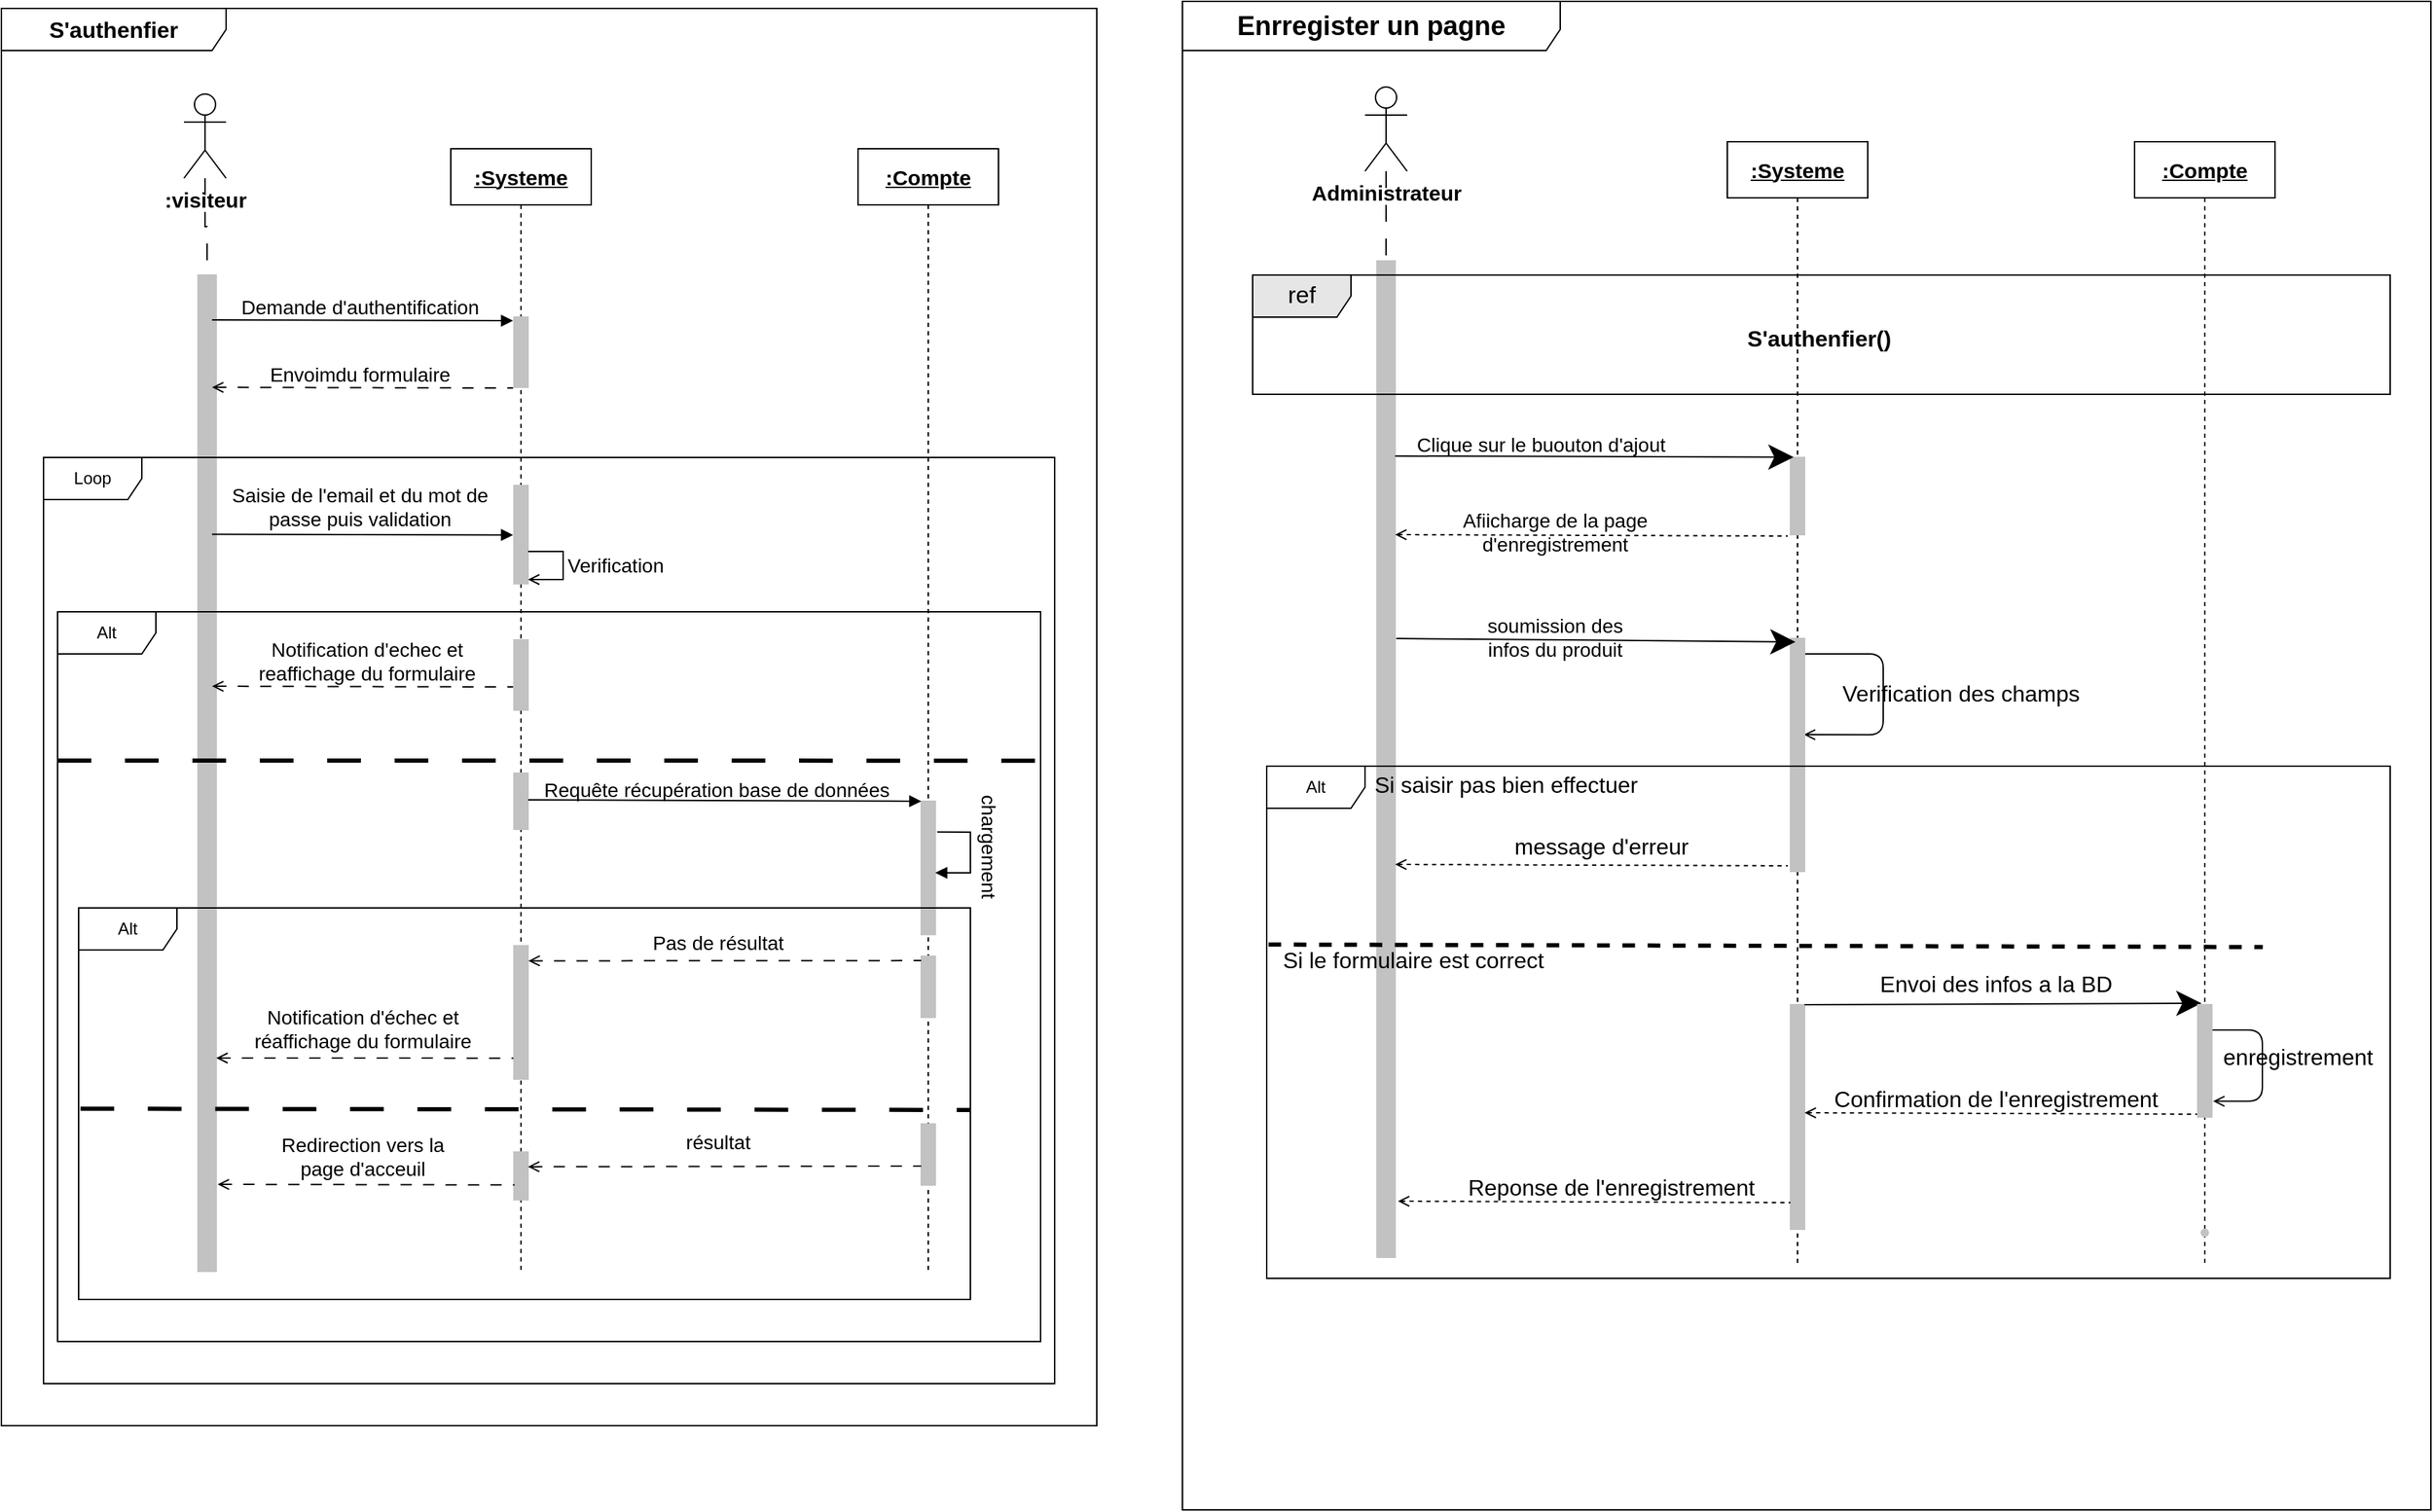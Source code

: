 <mxfile version="21.6.9" type="github">
  <diagram name="Page-1" id="dJnn6Y5dYq7vriAxsWxf">
    <mxGraphModel dx="3187" dy="1769" grid="1" gridSize="10" guides="1" tooltips="1" connect="1" arrows="1" fold="1" page="1" pageScale="1" pageWidth="827" pageHeight="1169" math="0" shadow="0">
      <root>
        <mxCell id="0" />
        <mxCell id="1" parent="0" />
        <mxCell id="GhbQrKTW3Iz4RTEDUZ2H-7" value="&lt;font style=&quot;font-size: 15px;&quot;&gt;&lt;b&gt;&lt;u&gt;:Systeme&lt;/u&gt;&lt;/b&gt;&lt;/font&gt;" style="shape=umlLifeline;perimeter=lifelinePerimeter;whiteSpace=wrap;html=1;container=1;dropTarget=0;collapsible=0;recursiveResize=0;outlineConnect=0;portConstraint=eastwest;newEdgeStyle={&quot;edgeStyle&quot;:&quot;elbowEdgeStyle&quot;,&quot;elbow&quot;:&quot;vertical&quot;,&quot;curved&quot;:0,&quot;rounded&quot;:0};pointerEvents=0;strokeColor=default;fontFamily=Helvetica;fontSize=12;fontColor=default;fillColor=default;" vertex="1" parent="1">
          <mxGeometry x="1249" y="115" width="100" height="800" as="geometry" />
        </mxCell>
        <mxCell id="t8bD34vcQTOdZupNFop_-2" value="&lt;font style=&quot;font-size: 16px;&quot;&gt;&lt;b&gt;S&#39;authenfier&lt;/b&gt;&lt;/font&gt;" style="shape=umlFrame;whiteSpace=wrap;html=1;pointerEvents=0;recursiveResize=0;container=1;collapsible=0;width=160;movable=1;resizable=1;rotatable=1;deletable=1;editable=1;locked=0;connectable=1;" parent="1" vertex="1">
          <mxGeometry x="20" y="20" width="780" height="1010" as="geometry" />
        </mxCell>
        <mxCell id="t8bD34vcQTOdZupNFop_-47" value="Demande d&#39;authentification" style="text;html=1;align=center;verticalAlign=middle;resizable=0;points=[];autosize=1;strokeColor=none;fillColor=none;fontSize=14;fontFamily=Helvetica;fontColor=default;" parent="t8bD34vcQTOdZupNFop_-2" vertex="1">
          <mxGeometry x="160" y="198" width="190" height="30" as="geometry" />
        </mxCell>
        <mxCell id="t8bD34vcQTOdZupNFop_-48" value="Envoimdu formulaire" style="text;html=1;align=center;verticalAlign=middle;resizable=0;points=[];autosize=1;strokeColor=none;fillColor=none;fontSize=14;fontFamily=Helvetica;fontColor=default;" parent="t8bD34vcQTOdZupNFop_-2" vertex="1">
          <mxGeometry x="180" y="246" width="150" height="30" as="geometry" />
        </mxCell>
        <mxCell id="t8bD34vcQTOdZupNFop_-7" style="edgeStyle=orthogonalEdgeStyle;rounded=0;orthogonalLoop=1;jettySize=auto;html=1;fontFamily=Helvetica;fontSize=12;fontColor=default;endArrow=none;endFill=0;dashed=1;dashPattern=12 12;" parent="1" source="t8bD34vcQTOdZupNFop_-5" target="t8bD34vcQTOdZupNFop_-6" edge="1">
          <mxGeometry relative="1" as="geometry" />
        </mxCell>
        <mxCell id="t8bD34vcQTOdZupNFop_-5" value="&lt;font style=&quot;font-size: 15px;&quot;&gt;&lt;b&gt;:visiteur&lt;/b&gt;&lt;/font&gt;" style="shape=umlActor;verticalLabelPosition=bottom;verticalAlign=top;html=1;pointerEvents=0;strokeColor=default;fontFamily=Helvetica;fontSize=12;fontColor=default;fillColor=default;" parent="1" vertex="1">
          <mxGeometry x="150" y="81" width="30" height="60" as="geometry" />
        </mxCell>
        <mxCell id="t8bD34vcQTOdZupNFop_-6" value="" style="html=1;points=[];perimeter=orthogonalPerimeter;fillColor=strokeColor;pointerEvents=0;strokeColor=#c2c2c2;fontFamily=Helvetica;fontSize=12;fontColor=default;" parent="1" vertex="1">
          <mxGeometry x="160" y="210" width="12.94" height="710" as="geometry" />
        </mxCell>
        <mxCell id="t8bD34vcQTOdZupNFop_-8" value="&lt;font style=&quot;font-size: 15px;&quot;&gt;&lt;b&gt;&lt;u&gt;:Systeme&lt;/u&gt;&lt;/b&gt;&lt;/font&gt;" style="shape=umlLifeline;perimeter=lifelinePerimeter;whiteSpace=wrap;html=1;container=1;dropTarget=0;collapsible=0;recursiveResize=0;outlineConnect=0;portConstraint=eastwest;newEdgeStyle={&quot;edgeStyle&quot;:&quot;elbowEdgeStyle&quot;,&quot;elbow&quot;:&quot;vertical&quot;,&quot;curved&quot;:0,&quot;rounded&quot;:0};pointerEvents=0;strokeColor=default;fontFamily=Helvetica;fontSize=12;fontColor=default;fillColor=default;" parent="1" vertex="1">
          <mxGeometry x="340" y="120" width="100" height="800" as="geometry" />
        </mxCell>
        <mxCell id="t8bD34vcQTOdZupNFop_-9" value="&lt;font style=&quot;font-size: 15px;&quot;&gt;&lt;b&gt;&lt;u&gt;:Compte&lt;/u&gt;&lt;/b&gt;&lt;/font&gt;" style="shape=umlLifeline;perimeter=lifelinePerimeter;whiteSpace=wrap;html=1;container=1;dropTarget=0;collapsible=0;recursiveResize=0;outlineConnect=0;portConstraint=eastwest;newEdgeStyle={&quot;edgeStyle&quot;:&quot;elbowEdgeStyle&quot;,&quot;elbow&quot;:&quot;vertical&quot;,&quot;curved&quot;:0,&quot;rounded&quot;:0};pointerEvents=0;strokeColor=default;fontFamily=Helvetica;fontSize=12;fontColor=default;fillColor=default;" parent="1" vertex="1">
          <mxGeometry x="630" y="120" width="100" height="800" as="geometry" />
        </mxCell>
        <mxCell id="t8bD34vcQTOdZupNFop_-11" value="" style="html=1;points=[];perimeter=orthogonalPerimeter;fillColor=strokeColor;pointerEvents=0;strokeColor=#c2c2c2;fontFamily=Helvetica;fontSize=12;fontColor=default;" parent="1" vertex="1">
          <mxGeometry x="385" y="240" width="10" height="50" as="geometry" />
        </mxCell>
        <mxCell id="t8bD34vcQTOdZupNFop_-12" value="" style="html=1;verticalAlign=bottom;labelBackgroundColor=none;endArrow=block;endFill=1;rounded=0;fontFamily=Helvetica;fontSize=12;fontColor=default;entryX=-0.066;entryY=0.211;entryDx=0;entryDy=0;entryPerimeter=0;" parent="1" edge="1">
          <mxGeometry width="160" relative="1" as="geometry">
            <mxPoint x="170" y="242" as="sourcePoint" />
            <mxPoint x="384.34" y="242.55" as="targetPoint" />
          </mxGeometry>
        </mxCell>
        <mxCell id="t8bD34vcQTOdZupNFop_-13" value="" style="html=1;verticalAlign=bottom;labelBackgroundColor=none;endArrow=none;endFill=0;rounded=0;fontFamily=Helvetica;fontSize=12;fontColor=default;entryX=-0.066;entryY=0.211;entryDx=0;entryDy=0;entryPerimeter=0;startArrow=open;startFill=0;dashed=1;dashPattern=8 8;" parent="1" edge="1">
          <mxGeometry width="160" relative="1" as="geometry">
            <mxPoint x="170" y="290" as="sourcePoint" />
            <mxPoint x="384.34" y="290.55" as="targetPoint" />
          </mxGeometry>
        </mxCell>
        <mxCell id="t8bD34vcQTOdZupNFop_-14" value="Loop" style="shape=umlFrame;whiteSpace=wrap;html=1;pointerEvents=0;recursiveResize=0;container=1;collapsible=0;width=70;strokeColor=default;fontFamily=Helvetica;fontSize=12;fontColor=default;fillColor=default;height=30;" parent="1" vertex="1">
          <mxGeometry x="50" y="340" width="720" height="660" as="geometry" />
        </mxCell>
        <mxCell id="t8bD34vcQTOdZupNFop_-15" value="" style="html=1;points=[];perimeter=orthogonalPerimeter;fillColor=strokeColor;pointerEvents=0;strokeColor=#c2c2c2;fontFamily=Helvetica;fontSize=12;fontColor=default;" parent="t8bD34vcQTOdZupNFop_-14" vertex="1">
          <mxGeometry x="335" y="20" width="10" height="70" as="geometry" />
        </mxCell>
        <mxCell id="t8bD34vcQTOdZupNFop_-16" value="" style="html=1;verticalAlign=bottom;labelBackgroundColor=none;endArrow=block;endFill=1;rounded=0;fontFamily=Helvetica;fontSize=12;fontColor=default;entryX=-0.066;entryY=0.211;entryDx=0;entryDy=0;entryPerimeter=0;" parent="t8bD34vcQTOdZupNFop_-14" edge="1">
          <mxGeometry width="160" relative="1" as="geometry">
            <mxPoint x="120" y="54.71" as="sourcePoint" />
            <mxPoint x="334.34" y="55.26" as="targetPoint" />
          </mxGeometry>
        </mxCell>
        <mxCell id="t8bD34vcQTOdZupNFop_-17" value="" style="html=1;verticalAlign=bottom;labelBackgroundColor=none;endArrow=open;endFill=0;rounded=0;fontFamily=Helvetica;fontSize=12;fontColor=default;entryX=1;entryY=1;entryDx=0;entryDy=0;entryPerimeter=0;" parent="t8bD34vcQTOdZupNFop_-14" edge="1">
          <mxGeometry width="160" relative="1" as="geometry">
            <mxPoint x="345" y="67.0" as="sourcePoint" />
            <mxPoint x="345" y="87" as="targetPoint" />
            <Array as="points">
              <mxPoint x="370" y="67" />
              <mxPoint x="370" y="87" />
            </Array>
          </mxGeometry>
        </mxCell>
        <mxCell id="t8bD34vcQTOdZupNFop_-18" value="Alt" style="shape=umlFrame;whiteSpace=wrap;html=1;pointerEvents=0;recursiveResize=0;container=1;collapsible=0;width=70;strokeColor=default;fontFamily=Helvetica;fontSize=12;fontColor=default;fillColor=default;height=30;" parent="t8bD34vcQTOdZupNFop_-14" vertex="1">
          <mxGeometry x="10" y="110" width="700" height="520" as="geometry" />
        </mxCell>
        <mxCell id="t8bD34vcQTOdZupNFop_-22" value="" style="html=1;points=[];perimeter=orthogonalPerimeter;fillColor=strokeColor;pointerEvents=0;strokeColor=#c2c2c2;fontFamily=Helvetica;fontSize=12;fontColor=default;" parent="t8bD34vcQTOdZupNFop_-18" vertex="1">
          <mxGeometry x="325" y="20" width="10" height="50" as="geometry" />
        </mxCell>
        <mxCell id="t8bD34vcQTOdZupNFop_-23" value="" style="html=1;verticalAlign=bottom;labelBackgroundColor=none;endArrow=none;endFill=0;rounded=0;fontFamily=Helvetica;fontSize=12;fontColor=default;entryX=-0.066;entryY=0.211;entryDx=0;entryDy=0;entryPerimeter=0;startArrow=open;startFill=0;dashed=1;dashPattern=8 8;" parent="t8bD34vcQTOdZupNFop_-18" edge="1">
          <mxGeometry width="160" relative="1" as="geometry">
            <mxPoint x="110" y="53" as="sourcePoint" />
            <mxPoint x="324.34" y="53.55" as="targetPoint" />
          </mxGeometry>
        </mxCell>
        <mxCell id="t8bD34vcQTOdZupNFop_-24" value="" style="html=1;points=[];perimeter=orthogonalPerimeter;fillColor=strokeColor;pointerEvents=0;strokeColor=#c2c2c2;fontFamily=Helvetica;fontSize=12;fontColor=default;" parent="t8bD34vcQTOdZupNFop_-18" vertex="1">
          <mxGeometry x="325" y="115" width="10" height="40" as="geometry" />
        </mxCell>
        <mxCell id="t8bD34vcQTOdZupNFop_-25" value="" style="html=1;points=[];perimeter=orthogonalPerimeter;fillColor=strokeColor;pointerEvents=0;strokeColor=#c2c2c2;fontFamily=Helvetica;fontSize=12;fontColor=default;" parent="t8bD34vcQTOdZupNFop_-18" vertex="1">
          <mxGeometry x="615" y="135" width="10" height="95" as="geometry" />
        </mxCell>
        <mxCell id="t8bD34vcQTOdZupNFop_-26" value="" style="html=1;verticalAlign=bottom;labelBackgroundColor=none;endArrow=none;endFill=0;rounded=0;fontFamily=Helvetica;fontSize=12;fontColor=default;startArrow=none;startFill=0;dashed=1;dashPattern=8 8;strokeWidth=3;entryX=1;entryY=0.204;entryDx=0;entryDy=0;entryPerimeter=0;" parent="t8bD34vcQTOdZupNFop_-18" target="t8bD34vcQTOdZupNFop_-18" edge="1">
          <mxGeometry width="160" relative="1" as="geometry">
            <mxPoint y="106" as="sourcePoint" />
            <mxPoint x="670" y="106" as="targetPoint" />
          </mxGeometry>
        </mxCell>
        <mxCell id="t8bD34vcQTOdZupNFop_-27" value="" style="html=1;verticalAlign=bottom;labelBackgroundColor=none;endArrow=block;endFill=1;rounded=0;fontFamily=Helvetica;fontSize=12;fontColor=default;" parent="t8bD34vcQTOdZupNFop_-18" target="t8bD34vcQTOdZupNFop_-25" edge="1">
          <mxGeometry width="160" relative="1" as="geometry">
            <mxPoint x="335" y="134" as="sourcePoint" />
            <mxPoint x="549.34" y="134.55" as="targetPoint" />
          </mxGeometry>
        </mxCell>
        <mxCell id="t8bD34vcQTOdZupNFop_-28" value="" style="html=1;verticalAlign=bottom;labelBackgroundColor=none;endArrow=block;endFill=1;rounded=0;fontFamily=Helvetica;fontSize=12;fontColor=default;exitX=1.255;exitY=0.514;exitDx=0;exitDy=0;exitPerimeter=0;entryX=1.12;entryY=0.999;entryDx=0;entryDy=0;entryPerimeter=0;" parent="t8bD34vcQTOdZupNFop_-18" edge="1">
          <mxGeometry width="160" relative="1" as="geometry">
            <mxPoint x="626.35" y="156.9" as="sourcePoint" />
            <mxPoint x="625" y="186.0" as="targetPoint" />
            <Array as="points">
              <mxPoint x="650" y="157" />
              <mxPoint x="650" y="186" />
            </Array>
          </mxGeometry>
        </mxCell>
        <mxCell id="t8bD34vcQTOdZupNFop_-51" value="Notification d&#39;echec et &lt;br&gt;reaffichage du formulaire" style="text;html=1;align=center;verticalAlign=middle;resizable=0;points=[];autosize=1;strokeColor=none;fillColor=none;fontSize=14;fontFamily=Helvetica;fontColor=default;" parent="t8bD34vcQTOdZupNFop_-18" vertex="1">
          <mxGeometry x="130" y="10" width="180" height="50" as="geometry" />
        </mxCell>
        <mxCell id="t8bD34vcQTOdZupNFop_-77" value="Requête récupération base de données" style="text;html=1;align=center;verticalAlign=middle;resizable=0;points=[];autosize=1;strokeColor=none;fillColor=none;fontSize=14;fontFamily=Helvetica;fontColor=default;" parent="t8bD34vcQTOdZupNFop_-18" vertex="1">
          <mxGeometry x="334" y="112" width="270" height="30" as="geometry" />
        </mxCell>
        <mxCell id="t8bD34vcQTOdZupNFop_-78" value="chargement" style="text;html=1;align=center;verticalAlign=middle;resizable=0;points=[];autosize=1;strokeColor=none;fillColor=none;fontSize=14;fontFamily=Helvetica;fontColor=default;rotation=90;" parent="t8bD34vcQTOdZupNFop_-18" vertex="1">
          <mxGeometry x="613" y="152" width="100" height="30" as="geometry" />
        </mxCell>
        <mxCell id="t8bD34vcQTOdZupNFop_-30" value="Alt" style="shape=umlFrame;whiteSpace=wrap;html=1;pointerEvents=0;recursiveResize=0;container=1;collapsible=0;width=70;strokeColor=default;fontFamily=Helvetica;fontSize=12;fontColor=default;fillColor=default;height=30;" parent="t8bD34vcQTOdZupNFop_-14" vertex="1">
          <mxGeometry x="25" y="321" width="635" height="279" as="geometry" />
        </mxCell>
        <mxCell id="t8bD34vcQTOdZupNFop_-38" value="" style="html=1;points=[];perimeter=orthogonalPerimeter;fillColor=strokeColor;pointerEvents=0;strokeColor=#c2c2c2;fontFamily=Helvetica;fontSize=12;fontColor=default;" parent="t8bD34vcQTOdZupNFop_-30" vertex="1">
          <mxGeometry x="600" y="34.5" width="10" height="43.5" as="geometry" />
        </mxCell>
        <mxCell id="t8bD34vcQTOdZupNFop_-39" value="" style="html=1;points=[];perimeter=orthogonalPerimeter;fillColor=strokeColor;pointerEvents=0;strokeColor=#c2c2c2;fontFamily=Helvetica;fontSize=12;fontColor=default;" parent="t8bD34vcQTOdZupNFop_-30" vertex="1">
          <mxGeometry x="310" y="27" width="10" height="95" as="geometry" />
        </mxCell>
        <mxCell id="t8bD34vcQTOdZupNFop_-40" value="" style="html=1;verticalAlign=bottom;labelBackgroundColor=none;endArrow=none;endFill=0;rounded=0;fontFamily=Helvetica;fontSize=12;fontColor=default;entryX=-0.066;entryY=0.211;entryDx=0;entryDy=0;entryPerimeter=0;startArrow=open;startFill=0;dashed=1;dashPattern=8 8;exitX=1.027;exitY=0.113;exitDx=0;exitDy=0;exitPerimeter=0;" parent="t8bD34vcQTOdZupNFop_-30" source="t8bD34vcQTOdZupNFop_-39" edge="1">
          <mxGeometry width="160" relative="1" as="geometry">
            <mxPoint x="385.66" y="37" as="sourcePoint" />
            <mxPoint x="600.0" y="37.55" as="targetPoint" />
          </mxGeometry>
        </mxCell>
        <mxCell id="t8bD34vcQTOdZupNFop_-41" value="" style="html=1;verticalAlign=bottom;labelBackgroundColor=none;endArrow=none;endFill=0;rounded=0;fontFamily=Helvetica;fontSize=12;fontColor=default;startArrow=open;startFill=0;dashed=1;dashPattern=8 8;entryX=-0.04;entryY=0.843;entryDx=0;entryDy=0;entryPerimeter=0;" parent="t8bD34vcQTOdZupNFop_-30" target="t8bD34vcQTOdZupNFop_-39" edge="1">
          <mxGeometry width="160" relative="1" as="geometry">
            <mxPoint x="98" y="107" as="sourcePoint" />
            <mxPoint x="305" y="107" as="targetPoint" />
          </mxGeometry>
        </mxCell>
        <mxCell id="t8bD34vcQTOdZupNFop_-42" value="" style="html=1;verticalAlign=bottom;labelBackgroundColor=none;endArrow=none;endFill=0;rounded=0;fontFamily=Helvetica;fontSize=12;fontColor=default;startArrow=none;startFill=0;dashed=1;dashPattern=8 8;strokeWidth=3;exitX=0.002;exitY=0.532;exitDx=0;exitDy=0;exitPerimeter=0;" parent="t8bD34vcQTOdZupNFop_-30" edge="1">
          <mxGeometry width="160" relative="1" as="geometry">
            <mxPoint x="1.27" y="143.12" as="sourcePoint" />
            <mxPoint x="635" y="144" as="targetPoint" />
          </mxGeometry>
        </mxCell>
        <mxCell id="t8bD34vcQTOdZupNFop_-43" value="" style="html=1;points=[];perimeter=orthogonalPerimeter;fillColor=strokeColor;pointerEvents=0;strokeColor=#c2c2c2;fontFamily=Helvetica;fontSize=12;fontColor=default;" parent="t8bD34vcQTOdZupNFop_-30" vertex="1">
          <mxGeometry x="600" y="154" width="10" height="43.5" as="geometry" />
        </mxCell>
        <mxCell id="t8bD34vcQTOdZupNFop_-44" value="" style="html=1;points=[];perimeter=orthogonalPerimeter;fillColor=strokeColor;pointerEvents=0;strokeColor=#c2c2c2;fontFamily=Helvetica;fontSize=12;fontColor=default;" parent="t8bD34vcQTOdZupNFop_-30" vertex="1">
          <mxGeometry x="310" y="174" width="10" height="34" as="geometry" />
        </mxCell>
        <mxCell id="t8bD34vcQTOdZupNFop_-45" value="" style="html=1;verticalAlign=bottom;labelBackgroundColor=none;endArrow=none;endFill=0;rounded=0;fontFamily=Helvetica;fontSize=12;fontColor=default;entryX=-0.066;entryY=0.211;entryDx=0;entryDy=0;entryPerimeter=0;startArrow=open;startFill=0;dashed=1;dashPattern=8 8;exitX=1.027;exitY=0.113;exitDx=0;exitDy=0;exitPerimeter=0;" parent="t8bD34vcQTOdZupNFop_-30" edge="1">
          <mxGeometry width="160" relative="1" as="geometry">
            <mxPoint x="320" y="184.45" as="sourcePoint" />
            <mxPoint x="600.0" y="184" as="targetPoint" />
          </mxGeometry>
        </mxCell>
        <mxCell id="t8bD34vcQTOdZupNFop_-46" value="" style="html=1;verticalAlign=bottom;labelBackgroundColor=none;endArrow=none;endFill=0;rounded=0;fontFamily=Helvetica;fontSize=12;fontColor=default;startArrow=open;startFill=0;dashed=1;dashPattern=8 8;entryX=-0.04;entryY=0.843;entryDx=0;entryDy=0;entryPerimeter=0;" parent="t8bD34vcQTOdZupNFop_-30" edge="1">
          <mxGeometry width="160" relative="1" as="geometry">
            <mxPoint x="99" y="197" as="sourcePoint" />
            <mxPoint x="310.4" y="197.41" as="targetPoint" />
          </mxGeometry>
        </mxCell>
        <mxCell id="t8bD34vcQTOdZupNFop_-80" value="Notification d&#39;échec et &lt;br&gt;réaffichage du formulaire" style="text;html=1;align=center;verticalAlign=middle;resizable=0;points=[];autosize=1;strokeColor=none;fillColor=none;fontSize=14;fontFamily=Helvetica;fontColor=default;" parent="t8bD34vcQTOdZupNFop_-30" vertex="1">
          <mxGeometry x="112" y="61" width="180" height="50" as="geometry" />
        </mxCell>
        <mxCell id="t8bD34vcQTOdZupNFop_-79" value="Redirection vers la &lt;br&gt;page d&#39;acceuil" style="text;html=1;align=center;verticalAlign=middle;resizable=0;points=[];autosize=1;strokeColor=none;fillColor=none;fontSize=14;fontFamily=Helvetica;fontColor=default;" parent="t8bD34vcQTOdZupNFop_-30" vertex="1">
          <mxGeometry x="132" y="151.75" width="140" height="50" as="geometry" />
        </mxCell>
        <mxCell id="t8bD34vcQTOdZupNFop_-81" value="Pas de résultat" style="text;html=1;align=center;verticalAlign=middle;resizable=0;points=[];autosize=1;strokeColor=none;fillColor=none;fontSize=14;fontFamily=Helvetica;fontColor=default;" parent="t8bD34vcQTOdZupNFop_-30" vertex="1">
          <mxGeometry x="395" y="10" width="120" height="30" as="geometry" />
        </mxCell>
        <mxCell id="t8bD34vcQTOdZupNFop_-82" value="résultat" style="text;html=1;align=center;verticalAlign=middle;resizable=0;points=[];autosize=1;strokeColor=none;fillColor=none;fontSize=14;fontFamily=Helvetica;fontColor=default;" parent="t8bD34vcQTOdZupNFop_-30" vertex="1">
          <mxGeometry x="420" y="151.75" width="70" height="30" as="geometry" />
        </mxCell>
        <mxCell id="t8bD34vcQTOdZupNFop_-49" value="Saisie de l&#39;email et du mot de &lt;br&gt;passe puis validation" style="text;html=1;align=center;verticalAlign=middle;resizable=0;points=[];autosize=1;strokeColor=none;fillColor=none;fontSize=14;fontFamily=Helvetica;fontColor=default;" parent="t8bD34vcQTOdZupNFop_-14" vertex="1">
          <mxGeometry x="120" y="10" width="210" height="50" as="geometry" />
        </mxCell>
        <mxCell id="t8bD34vcQTOdZupNFop_-50" value="Verification" style="text;html=1;align=center;verticalAlign=middle;resizable=0;points=[];autosize=1;strokeColor=none;fillColor=none;fontSize=14;fontFamily=Helvetica;fontColor=default;" parent="t8bD34vcQTOdZupNFop_-14" vertex="1">
          <mxGeometry x="362" y="62" width="90" height="30" as="geometry" />
        </mxCell>
        <mxCell id="GhbQrKTW3Iz4RTEDUZ2H-1" value="&lt;font size=&quot;1&quot; style=&quot;&quot;&gt;&lt;b style=&quot;font-size: 19px;&quot;&gt;Enrregister un pagne&lt;/b&gt;&lt;/font&gt;" style="shape=umlFrame;whiteSpace=wrap;html=1;pointerEvents=0;recursiveResize=0;container=1;collapsible=0;width=269;movable=1;resizable=1;rotatable=1;deletable=1;editable=1;locked=0;connectable=1;height=35;" vertex="1" parent="1">
          <mxGeometry x="861" y="15" width="889" height="1075" as="geometry" />
        </mxCell>
        <mxCell id="GhbQrKTW3Iz4RTEDUZ2H-6" value="" style="html=1;points=[];perimeter=orthogonalPerimeter;fillColor=strokeColor;pointerEvents=0;strokeColor=#c2c2c2;fontFamily=Helvetica;fontSize=12;fontColor=default;" vertex="1" parent="GhbQrKTW3Iz4RTEDUZ2H-1">
          <mxGeometry x="138.53" y="185" width="12.94" height="710" as="geometry" />
        </mxCell>
        <mxCell id="GhbQrKTW3Iz4RTEDUZ2H-43" value="&lt;font style=&quot;font-size: 17px;&quot;&gt;ref&lt;/font&gt;" style="shape=umlFrame;whiteSpace=wrap;html=1;pointerEvents=0;recursiveResize=0;container=1;collapsible=0;width=70;strokeColor=default;fontFamily=Helvetica;fontSize=12;fontColor=default;fillColor=#E6E6E6;height=30;" vertex="1" parent="GhbQrKTW3Iz4RTEDUZ2H-1">
          <mxGeometry x="50" y="195" width="810" height="85" as="geometry" />
        </mxCell>
        <mxCell id="GhbQrKTW3Iz4RTEDUZ2H-29" value="" style="html=1;points=[];perimeter=orthogonalPerimeter;fillColor=strokeColor;pointerEvents=0;strokeColor=#c2c2c2;fontFamily=Helvetica;fontSize=12;fontColor=default;" vertex="1" parent="GhbQrKTW3Iz4RTEDUZ2H-1">
          <mxGeometry x="433" y="325" width="10" height="55" as="geometry" />
        </mxCell>
        <mxCell id="GhbQrKTW3Iz4RTEDUZ2H-119" value="" style="edgeStyle=orthogonalEdgeStyle;rounded=1;orthogonalLoop=1;jettySize=auto;html=1;entryX=0.95;entryY=0.413;entryDx=0;entryDy=0;entryPerimeter=0;endArrow=open;endFill=0;" edge="1" parent="GhbQrKTW3Iz4RTEDUZ2H-1" source="GhbQrKTW3Iz4RTEDUZ2H-55" target="GhbQrKTW3Iz4RTEDUZ2H-55">
          <mxGeometry relative="1" as="geometry">
            <Array as="points">
              <mxPoint x="499" y="465" />
              <mxPoint x="499" y="523" />
            </Array>
          </mxGeometry>
        </mxCell>
        <mxCell id="GhbQrKTW3Iz4RTEDUZ2H-55" value="" style="html=1;points=[];perimeter=orthogonalPerimeter;fillColor=strokeColor;pointerEvents=0;strokeColor=#c2c2c2;fontFamily=Helvetica;fontSize=12;fontColor=default;" vertex="1" parent="GhbQrKTW3Iz4RTEDUZ2H-1">
          <mxGeometry x="433" y="454" width="10" height="166" as="geometry" />
        </mxCell>
        <mxCell id="GhbQrKTW3Iz4RTEDUZ2H-57" value="" style="endArrow=classic;html=1;rounded=0;entryX=0.22;entryY=-0.004;entryDx=0;entryDy=0;entryPerimeter=0;endSize=15;" edge="1" parent="GhbQrKTW3Iz4RTEDUZ2H-1" target="GhbQrKTW3Iz4RTEDUZ2H-29">
          <mxGeometry width="50" height="50" relative="1" as="geometry">
            <mxPoint x="151.47" y="324" as="sourcePoint" />
            <mxPoint x="201.47" y="274" as="targetPoint" />
          </mxGeometry>
        </mxCell>
        <mxCell id="GhbQrKTW3Iz4RTEDUZ2H-58" value="" style="endArrow=none;html=1;rounded=0;entryX=-0.2;entryY=1.018;entryDx=0;entryDy=0;entryPerimeter=0;startArrow=open;startFill=0;endFill=0;dashed=1;" edge="1" parent="GhbQrKTW3Iz4RTEDUZ2H-1" target="GhbQrKTW3Iz4RTEDUZ2H-29">
          <mxGeometry width="50" height="50" relative="1" as="geometry">
            <mxPoint x="151.47" y="380" as="sourcePoint" />
            <mxPoint x="367" y="381" as="targetPoint" />
          </mxGeometry>
        </mxCell>
        <mxCell id="GhbQrKTW3Iz4RTEDUZ2H-59" value="" style="endArrow=classic;html=1;rounded=0;entryX=0.357;entryY=0.015;entryDx=0;entryDy=0;entryPerimeter=0;endSize=15;" edge="1" parent="GhbQrKTW3Iz4RTEDUZ2H-1" target="GhbQrKTW3Iz4RTEDUZ2H-55">
          <mxGeometry width="50" height="50" relative="1" as="geometry">
            <mxPoint x="152.27" y="454" as="sourcePoint" />
            <mxPoint x="367.8" y="455" as="targetPoint" />
          </mxGeometry>
        </mxCell>
        <mxCell id="GhbQrKTW3Iz4RTEDUZ2H-62" value="&lt;font style=&quot;font-size: 14px;&quot;&gt;Afiicharge de la page&lt;br&gt;d&#39;enregistrement&lt;/font&gt;" style="text;html=1;align=center;verticalAlign=middle;resizable=0;points=[];autosize=1;strokeColor=none;fillColor=none;" vertex="1" parent="GhbQrKTW3Iz4RTEDUZ2H-1">
          <mxGeometry x="185" y="353" width="160" height="50" as="geometry" />
        </mxCell>
        <mxCell id="GhbQrKTW3Iz4RTEDUZ2H-63" value="&lt;span style=&quot;font-size: 14px;&quot;&gt;soumission des &lt;br&gt;infos du produit&lt;/span&gt;" style="text;html=1;align=center;verticalAlign=middle;resizable=0;points=[];autosize=1;strokeColor=none;fillColor=none;" vertex="1" parent="GhbQrKTW3Iz4RTEDUZ2H-1">
          <mxGeometry x="205" y="428" width="120" height="50" as="geometry" />
        </mxCell>
        <mxCell id="GhbQrKTW3Iz4RTEDUZ2H-92" value="Alt" style="shape=umlFrame;whiteSpace=wrap;html=1;pointerEvents=0;recursiveResize=0;container=1;collapsible=0;width=70;strokeColor=default;fontFamily=Helvetica;fontSize=12;fontColor=default;fillColor=default;height=30;" vertex="1" parent="GhbQrKTW3Iz4RTEDUZ2H-1">
          <mxGeometry x="60" y="545" width="800" height="365" as="geometry" />
        </mxCell>
        <mxCell id="GhbQrKTW3Iz4RTEDUZ2H-94" value="" style="html=1;verticalAlign=bottom;labelBackgroundColor=none;endArrow=none;endFill=0;rounded=0;fontFamily=Helvetica;fontSize=12;fontColor=default;startArrow=none;startFill=0;dashed=1;strokeWidth=3;exitX=0.002;exitY=0.532;exitDx=0;exitDy=0;exitPerimeter=0;entryX=0.999;entryY=0.397;entryDx=0;entryDy=0;entryPerimeter=0;" edge="1" parent="GhbQrKTW3Iz4RTEDUZ2H-92">
          <mxGeometry width="160" relative="1" as="geometry">
            <mxPoint x="1.27" y="127.12" as="sourcePoint" />
            <mxPoint x="709.29" y="128.905" as="targetPoint" />
          </mxGeometry>
        </mxCell>
        <mxCell id="GhbQrKTW3Iz4RTEDUZ2H-103" value="&lt;font style=&quot;font-size: 16px;&quot;&gt;Si saisir pas bien effectuer&lt;/font&gt;" style="text;html=1;align=center;verticalAlign=middle;resizable=0;points=[];autosize=1;strokeColor=none;fillColor=none;" vertex="1" parent="GhbQrKTW3Iz4RTEDUZ2H-92">
          <mxGeometry x="65" y="-2" width="210" height="30" as="geometry" />
        </mxCell>
        <mxCell id="GhbQrKTW3Iz4RTEDUZ2H-104" value="" style="endArrow=none;html=1;rounded=0;entryX=-0.2;entryY=1.018;entryDx=0;entryDy=0;entryPerimeter=0;startArrow=open;startFill=0;endFill=0;dashed=1;" edge="1" parent="GhbQrKTW3Iz4RTEDUZ2H-92">
          <mxGeometry width="50" height="50" relative="1" as="geometry">
            <mxPoint x="91.47" y="70" as="sourcePoint" />
            <mxPoint x="371" y="71" as="targetPoint" />
          </mxGeometry>
        </mxCell>
        <mxCell id="GhbQrKTW3Iz4RTEDUZ2H-105" value="&lt;font style=&quot;font-size: 16px;&quot;&gt;message d&#39;erreur&lt;/font&gt;" style="text;html=1;align=center;verticalAlign=middle;resizable=0;points=[];autosize=1;strokeColor=none;fillColor=none;" vertex="1" parent="GhbQrKTW3Iz4RTEDUZ2H-92">
          <mxGeometry x="163" y="42" width="150" height="30" as="geometry" />
        </mxCell>
        <mxCell id="GhbQrKTW3Iz4RTEDUZ2H-106" value="" style="html=1;points=[];perimeter=orthogonalPerimeter;fillColor=strokeColor;pointerEvents=0;strokeColor=#c2c2c2;fontFamily=Helvetica;fontSize=12;fontColor=default;" vertex="1" parent="GhbQrKTW3Iz4RTEDUZ2H-92">
          <mxGeometry x="373" y="170" width="10" height="160" as="geometry" />
        </mxCell>
        <mxCell id="GhbQrKTW3Iz4RTEDUZ2H-109" value="" style="endArrow=classic;html=1;rounded=0;entryX=0.271;entryY=-0.013;entryDx=0;entryDy=0;entryPerimeter=0;endSize=15;" edge="1" parent="GhbQrKTW3Iz4RTEDUZ2H-92" target="GhbQrKTW3Iz4RTEDUZ2H-108">
          <mxGeometry width="50" height="50" relative="1" as="geometry">
            <mxPoint x="383" y="170" as="sourcePoint" />
            <mxPoint x="667.73" y="172" as="targetPoint" />
          </mxGeometry>
        </mxCell>
        <mxCell id="GhbQrKTW3Iz4RTEDUZ2H-110" value="" style="endArrow=none;html=1;rounded=0;entryX=-0.2;entryY=1.018;entryDx=0;entryDy=0;entryPerimeter=0;startArrow=open;startFill=0;endFill=0;dashed=1;" edge="1" parent="GhbQrKTW3Iz4RTEDUZ2H-92">
          <mxGeometry width="50" height="50" relative="1" as="geometry">
            <mxPoint x="383" y="247" as="sourcePoint" />
            <mxPoint x="662.53" y="248" as="targetPoint" />
          </mxGeometry>
        </mxCell>
        <mxCell id="GhbQrKTW3Iz4RTEDUZ2H-111" value="&lt;font style=&quot;font-size: 16px;&quot;&gt;Confirmation de l&#39;enregistrement&lt;/font&gt;" style="text;html=1;align=center;verticalAlign=middle;resizable=0;points=[];autosize=1;strokeColor=none;fillColor=none;" vertex="1" parent="GhbQrKTW3Iz4RTEDUZ2H-92">
          <mxGeometry x="394" y="222" width="250" height="30" as="geometry" />
        </mxCell>
        <mxCell id="GhbQrKTW3Iz4RTEDUZ2H-112" value="" style="endArrow=none;html=1;rounded=0;entryX=-0.2;entryY=1.018;entryDx=0;entryDy=0;entryPerimeter=0;startArrow=open;startFill=0;endFill=0;dashed=1;" edge="1" parent="GhbQrKTW3Iz4RTEDUZ2H-92">
          <mxGeometry width="50" height="50" relative="1" as="geometry">
            <mxPoint x="93.47" y="310" as="sourcePoint" />
            <mxPoint x="373" y="311" as="targetPoint" />
          </mxGeometry>
        </mxCell>
        <mxCell id="GhbQrKTW3Iz4RTEDUZ2H-113" value="&lt;font style=&quot;font-size: 16px;&quot;&gt;Reponse de l&#39;enregistrement&lt;/font&gt;" style="text;html=1;align=center;verticalAlign=middle;resizable=0;points=[];autosize=1;strokeColor=none;fillColor=none;" vertex="1" parent="GhbQrKTW3Iz4RTEDUZ2H-92">
          <mxGeometry x="130" y="285" width="230" height="30" as="geometry" />
        </mxCell>
        <mxCell id="GhbQrKTW3Iz4RTEDUZ2H-114" value="&lt;font style=&quot;font-size: 16px;&quot;&gt;Envoi des infos a la BD&lt;/font&gt;" style="text;html=1;align=center;verticalAlign=middle;resizable=0;points=[];autosize=1;strokeColor=none;fillColor=none;" vertex="1" parent="GhbQrKTW3Iz4RTEDUZ2H-92">
          <mxGeometry x="424" y="140" width="190" height="30" as="geometry" />
        </mxCell>
        <mxCell id="GhbQrKTW3Iz4RTEDUZ2H-118" value="&lt;span style=&quot;font-size: 16px;&quot;&gt;enregistrement&lt;/span&gt;" style="text;html=1;align=center;verticalAlign=middle;resizable=0;points=[];autosize=1;strokeColor=none;fillColor=none;" vertex="1" parent="GhbQrKTW3Iz4RTEDUZ2H-92">
          <mxGeometry x="669" y="192" width="130" height="30" as="geometry" />
        </mxCell>
        <mxCell id="GhbQrKTW3Iz4RTEDUZ2H-107" value="&lt;font style=&quot;font-size: 16px;&quot;&gt;Si le formulaire est correct&lt;/font&gt;" style="text;html=1;align=center;verticalAlign=middle;resizable=0;points=[];autosize=1;strokeColor=none;fillColor=none;" vertex="1" parent="GhbQrKTW3Iz4RTEDUZ2H-1">
          <mxGeometry x="59" y="668" width="210" height="30" as="geometry" />
        </mxCell>
        <mxCell id="GhbQrKTW3Iz4RTEDUZ2H-120" value="&lt;span style=&quot;font-size: 16px;&quot;&gt;Verification des champs&lt;/span&gt;" style="text;html=1;align=center;verticalAlign=middle;resizable=0;points=[];autosize=1;strokeColor=none;fillColor=none;" vertex="1" parent="GhbQrKTW3Iz4RTEDUZ2H-1">
          <mxGeometry x="459" y="478" width="190" height="30" as="geometry" />
        </mxCell>
        <mxCell id="GhbQrKTW3Iz4RTEDUZ2H-4" style="edgeStyle=orthogonalEdgeStyle;rounded=0;orthogonalLoop=1;jettySize=auto;html=1;fontFamily=Helvetica;fontSize=12;fontColor=default;endArrow=none;endFill=0;dashed=1;dashPattern=12 12;" edge="1" source="GhbQrKTW3Iz4RTEDUZ2H-5" target="GhbQrKTW3Iz4RTEDUZ2H-6" parent="1">
          <mxGeometry relative="1" as="geometry" />
        </mxCell>
        <mxCell id="GhbQrKTW3Iz4RTEDUZ2H-5" value="&lt;font style=&quot;font-size: 15px;&quot;&gt;&lt;b&gt;Administrateur&lt;/b&gt;&lt;/font&gt;" style="shape=umlActor;verticalLabelPosition=bottom;verticalAlign=top;html=1;pointerEvents=0;strokeColor=default;fontFamily=Helvetica;fontSize=12;fontColor=default;fillColor=default;" vertex="1" parent="1">
          <mxGeometry x="991" y="76" width="30" height="60" as="geometry" />
        </mxCell>
        <mxCell id="GhbQrKTW3Iz4RTEDUZ2H-8" value="&lt;font style=&quot;font-size: 15px;&quot;&gt;&lt;b&gt;&lt;u&gt;:Compte&lt;/u&gt;&lt;/b&gt;&lt;/font&gt;" style="shape=umlLifeline;perimeter=lifelinePerimeter;whiteSpace=wrap;html=1;container=1;dropTarget=0;collapsible=0;recursiveResize=0;outlineConnect=0;portConstraint=eastwest;newEdgeStyle={&quot;edgeStyle&quot;:&quot;elbowEdgeStyle&quot;,&quot;elbow&quot;:&quot;vertical&quot;,&quot;curved&quot;:0,&quot;rounded&quot;:0};pointerEvents=0;strokeColor=default;fontFamily=Helvetica;fontSize=12;fontColor=default;fillColor=default;" vertex="1" parent="1">
          <mxGeometry x="1539" y="115" width="100" height="800" as="geometry" />
        </mxCell>
        <mxCell id="GhbQrKTW3Iz4RTEDUZ2H-115" value="" style="shape=waypoint;sketch=0;size=6;pointerEvents=1;points=[];fillColor=strokeColor;resizable=0;rotatable=0;perimeter=centerPerimeter;snapToPoint=1;strokeColor=#c2c2c2;" vertex="1" parent="GhbQrKTW3Iz4RTEDUZ2H-8">
          <mxGeometry x="40" y="767.5" width="20" height="20" as="geometry" />
        </mxCell>
        <mxCell id="GhbQrKTW3Iz4RTEDUZ2H-54" value="&lt;b style=&quot;border-color: var(--border-color); font-size: 16px;&quot;&gt;S&#39;authenfier()&lt;/b&gt;" style="text;html=1;align=center;verticalAlign=middle;resizable=0;points=[];autosize=1;strokeColor=none;fillColor=none;" vertex="1" parent="1">
          <mxGeometry x="1249" y="240" width="130" height="30" as="geometry" />
        </mxCell>
        <mxCell id="GhbQrKTW3Iz4RTEDUZ2H-61" value="&lt;font style=&quot;font-size: 14px;&quot;&gt;Clique sur le buouton d&#39;ajout&lt;/font&gt;" style="text;html=1;align=center;verticalAlign=middle;resizable=0;points=[];autosize=1;strokeColor=none;fillColor=none;" vertex="1" parent="1">
          <mxGeometry x="1016" y="316" width="200" height="30" as="geometry" />
        </mxCell>
        <mxCell id="GhbQrKTW3Iz4RTEDUZ2H-116" value="" style="edgeStyle=orthogonalEdgeStyle;rounded=1;orthogonalLoop=1;jettySize=auto;html=1;endArrow=open;endFill=0;entryX=1.092;entryY=0.86;entryDx=0;entryDy=0;entryPerimeter=0;" edge="1" parent="1" source="GhbQrKTW3Iz4RTEDUZ2H-108" target="GhbQrKTW3Iz4RTEDUZ2H-108">
          <mxGeometry relative="1" as="geometry">
            <Array as="points">
              <mxPoint x="1630" y="748" />
              <mxPoint x="1630" y="799" />
            </Array>
          </mxGeometry>
        </mxCell>
        <mxCell id="GhbQrKTW3Iz4RTEDUZ2H-108" value="" style="html=1;points=[];perimeter=orthogonalPerimeter;fillColor=strokeColor;pointerEvents=0;strokeColor=#c2c2c2;fontFamily=Helvetica;fontSize=12;fontColor=default;" vertex="1" parent="1">
          <mxGeometry x="1584" y="730" width="10" height="80" as="geometry" />
        </mxCell>
      </root>
    </mxGraphModel>
  </diagram>
</mxfile>
